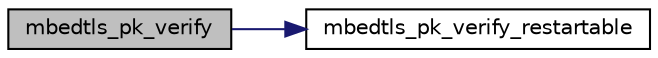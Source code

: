 digraph "mbedtls_pk_verify"
{
 // LATEX_PDF_SIZE
  edge [fontname="Helvetica",fontsize="10",labelfontname="Helvetica",labelfontsize="10"];
  node [fontname="Helvetica",fontsize="10",shape=record];
  rankdir="LR";
  Node1 [label="mbedtls_pk_verify",height=0.2,width=0.4,color="black", fillcolor="grey75", style="filled", fontcolor="black",tooltip="Verify signature (including padding if relevant)."];
  Node1 -> Node2 [color="midnightblue",fontsize="10",style="solid",fontname="Helvetica"];
  Node2 [label="mbedtls_pk_verify_restartable",height=0.2,width=0.4,color="black", fillcolor="white", style="filled",URL="$db/dbd/pk_8c.html#aa3a4baeaab34a94ba0985d4daf41b9ca",tooltip="Restartable version of mbedtls_pk_verify()"];
}
